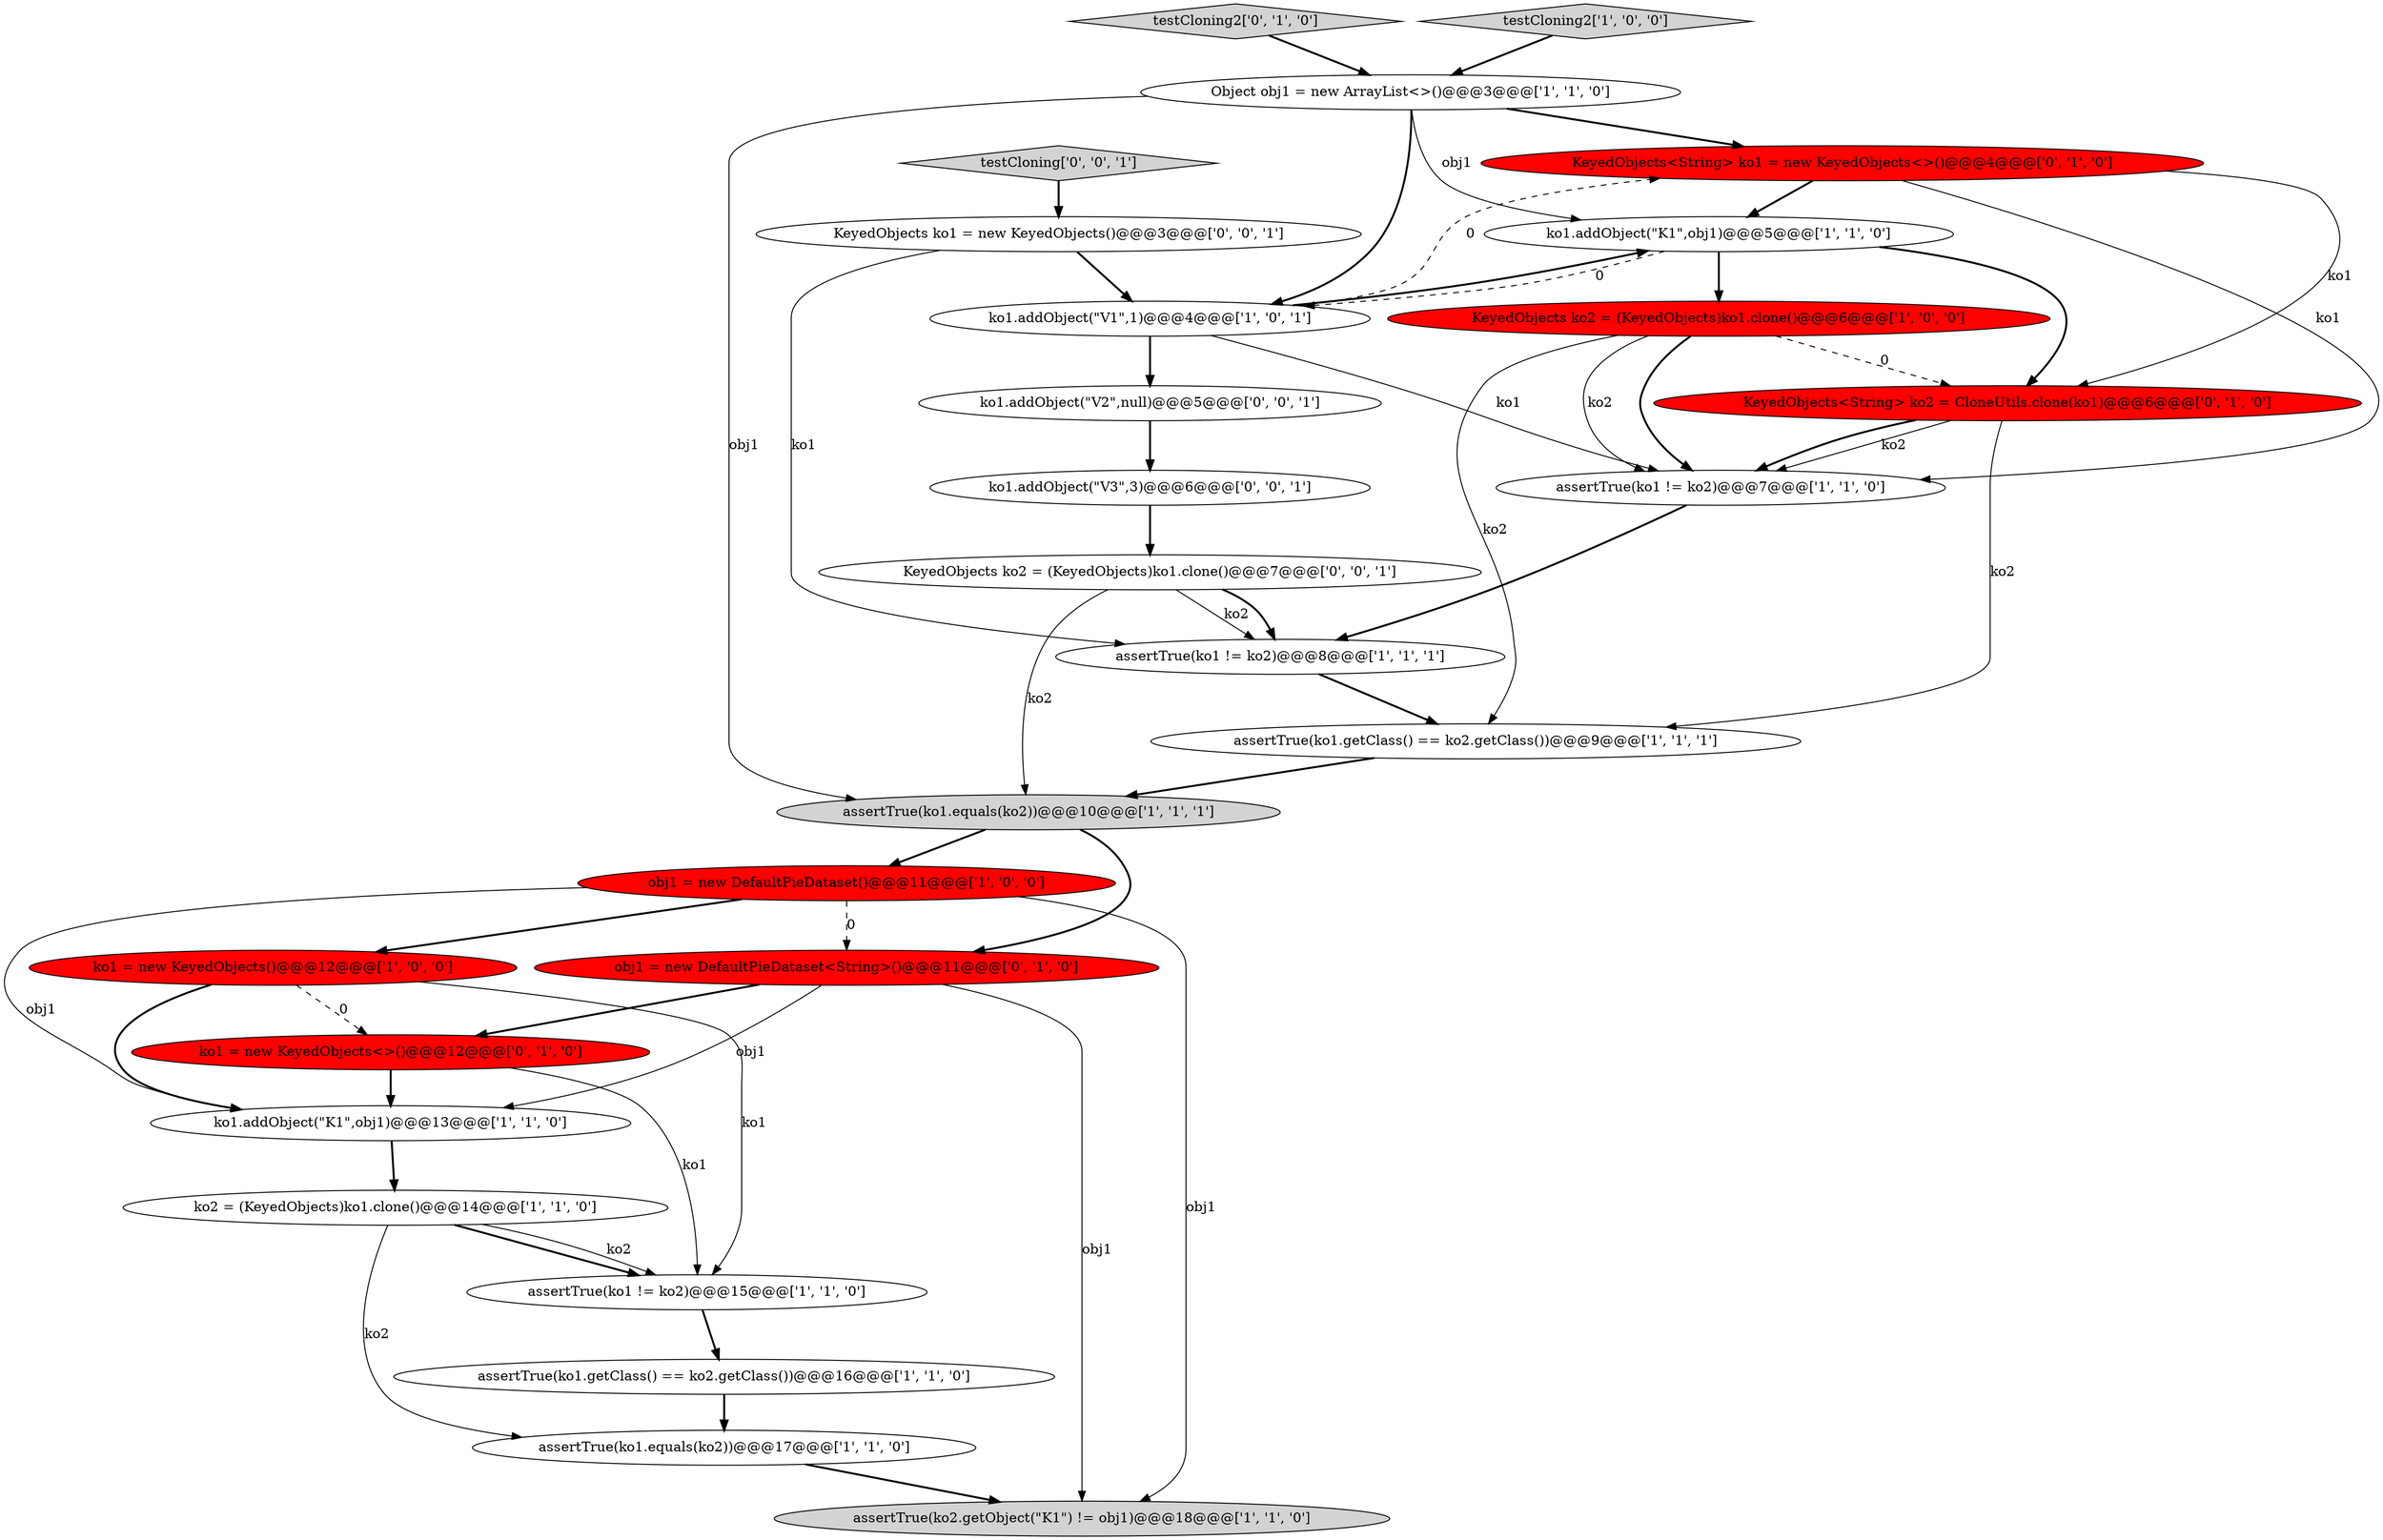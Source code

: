digraph {
18 [style = filled, label = "KeyedObjects<String> ko1 = new KeyedObjects<>()@@@4@@@['0', '1', '0']", fillcolor = red, shape = ellipse image = "AAA1AAABBB2BBB"];
20 [style = filled, label = "testCloning2['0', '1', '0']", fillcolor = lightgray, shape = diamond image = "AAA0AAABBB2BBB"];
5 [style = filled, label = "ko1.addObject(\"K1\",obj1)@@@13@@@['1', '1', '0']", fillcolor = white, shape = ellipse image = "AAA0AAABBB1BBB"];
7 [style = filled, label = "KeyedObjects ko2 = (KeyedObjects)ko1.clone()@@@6@@@['1', '0', '0']", fillcolor = red, shape = ellipse image = "AAA1AAABBB1BBB"];
26 [style = filled, label = "KeyedObjects ko1 = new KeyedObjects()@@@3@@@['0', '0', '1']", fillcolor = white, shape = ellipse image = "AAA0AAABBB3BBB"];
11 [style = filled, label = "assertTrue(ko1 != ko2)@@@8@@@['1', '1', '1']", fillcolor = white, shape = ellipse image = "AAA0AAABBB1BBB"];
17 [style = filled, label = "ko1 = new KeyedObjects<>()@@@12@@@['0', '1', '0']", fillcolor = red, shape = ellipse image = "AAA1AAABBB2BBB"];
24 [style = filled, label = "testCloning['0', '0', '1']", fillcolor = lightgray, shape = diamond image = "AAA0AAABBB3BBB"];
19 [style = filled, label = "KeyedObjects<String> ko2 = CloneUtils.clone(ko1)@@@6@@@['0', '1', '0']", fillcolor = red, shape = ellipse image = "AAA1AAABBB2BBB"];
23 [style = filled, label = "ko1.addObject(\"V2\",null)@@@5@@@['0', '0', '1']", fillcolor = white, shape = ellipse image = "AAA0AAABBB3BBB"];
25 [style = filled, label = "ko1.addObject(\"V3\",3)@@@6@@@['0', '0', '1']", fillcolor = white, shape = ellipse image = "AAA0AAABBB3BBB"];
9 [style = filled, label = "assertTrue(ko1.equals(ko2))@@@10@@@['1', '1', '1']", fillcolor = lightgray, shape = ellipse image = "AAA0AAABBB1BBB"];
0 [style = filled, label = "ko1.addObject(\"V1\",1)@@@4@@@['1', '0', '1']", fillcolor = white, shape = ellipse image = "AAA0AAABBB1BBB"];
3 [style = filled, label = "assertTrue(ko1.equals(ko2))@@@17@@@['1', '1', '0']", fillcolor = white, shape = ellipse image = "AAA0AAABBB1BBB"];
6 [style = filled, label = "testCloning2['1', '0', '0']", fillcolor = lightgray, shape = diamond image = "AAA0AAABBB1BBB"];
14 [style = filled, label = "Object obj1 = new ArrayList<>()@@@3@@@['1', '1', '0']", fillcolor = white, shape = ellipse image = "AAA0AAABBB1BBB"];
8 [style = filled, label = "assertTrue(ko1 != ko2)@@@15@@@['1', '1', '0']", fillcolor = white, shape = ellipse image = "AAA0AAABBB1BBB"];
16 [style = filled, label = "assertTrue(ko1.getClass() == ko2.getClass())@@@9@@@['1', '1', '1']", fillcolor = white, shape = ellipse image = "AAA0AAABBB1BBB"];
21 [style = filled, label = "obj1 = new DefaultPieDataset<String>()@@@11@@@['0', '1', '0']", fillcolor = red, shape = ellipse image = "AAA1AAABBB2BBB"];
4 [style = filled, label = "assertTrue(ko1 != ko2)@@@7@@@['1', '1', '0']", fillcolor = white, shape = ellipse image = "AAA0AAABBB1BBB"];
15 [style = filled, label = "assertTrue(ko2.getObject(\"K1\") != obj1)@@@18@@@['1', '1', '0']", fillcolor = lightgray, shape = ellipse image = "AAA0AAABBB1BBB"];
2 [style = filled, label = "ko1 = new KeyedObjects()@@@12@@@['1', '0', '0']", fillcolor = red, shape = ellipse image = "AAA1AAABBB1BBB"];
10 [style = filled, label = "ko2 = (KeyedObjects)ko1.clone()@@@14@@@['1', '1', '0']", fillcolor = white, shape = ellipse image = "AAA0AAABBB1BBB"];
12 [style = filled, label = "obj1 = new DefaultPieDataset()@@@11@@@['1', '0', '0']", fillcolor = red, shape = ellipse image = "AAA1AAABBB1BBB"];
22 [style = filled, label = "KeyedObjects ko2 = (KeyedObjects)ko1.clone()@@@7@@@['0', '0', '1']", fillcolor = white, shape = ellipse image = "AAA0AAABBB3BBB"];
13 [style = filled, label = "assertTrue(ko1.getClass() == ko2.getClass())@@@16@@@['1', '1', '0']", fillcolor = white, shape = ellipse image = "AAA0AAABBB1BBB"];
1 [style = filled, label = "ko1.addObject(\"K1\",obj1)@@@5@@@['1', '1', '0']", fillcolor = white, shape = ellipse image = "AAA0AAABBB1BBB"];
11->16 [style = bold, label=""];
5->10 [style = bold, label=""];
23->25 [style = bold, label=""];
17->5 [style = bold, label=""];
19->4 [style = solid, label="ko2"];
21->15 [style = solid, label="obj1"];
25->22 [style = bold, label=""];
21->5 [style = solid, label="obj1"];
26->11 [style = solid, label="ko1"];
0->4 [style = solid, label="ko1"];
2->8 [style = solid, label="ko1"];
12->15 [style = solid, label="obj1"];
12->5 [style = solid, label="obj1"];
7->4 [style = solid, label="ko2"];
22->11 [style = solid, label="ko2"];
22->9 [style = solid, label="ko2"];
20->14 [style = bold, label=""];
3->15 [style = bold, label=""];
18->19 [style = solid, label="ko1"];
7->4 [style = bold, label=""];
14->9 [style = solid, label="obj1"];
10->3 [style = solid, label="ko2"];
2->17 [style = dashed, label="0"];
1->7 [style = bold, label=""];
12->21 [style = dashed, label="0"];
6->14 [style = bold, label=""];
24->26 [style = bold, label=""];
12->2 [style = bold, label=""];
26->0 [style = bold, label=""];
0->23 [style = bold, label=""];
14->0 [style = bold, label=""];
10->8 [style = bold, label=""];
13->3 [style = bold, label=""];
18->1 [style = bold, label=""];
7->19 [style = dashed, label="0"];
17->8 [style = solid, label="ko1"];
0->1 [style = bold, label=""];
9->21 [style = bold, label=""];
0->18 [style = dashed, label="0"];
14->18 [style = bold, label=""];
9->12 [style = bold, label=""];
19->4 [style = bold, label=""];
19->16 [style = solid, label="ko2"];
1->0 [style = dashed, label="0"];
18->4 [style = solid, label="ko1"];
1->19 [style = bold, label=""];
4->11 [style = bold, label=""];
14->1 [style = solid, label="obj1"];
7->16 [style = solid, label="ko2"];
21->17 [style = bold, label=""];
10->8 [style = solid, label="ko2"];
22->11 [style = bold, label=""];
16->9 [style = bold, label=""];
8->13 [style = bold, label=""];
2->5 [style = bold, label=""];
}
